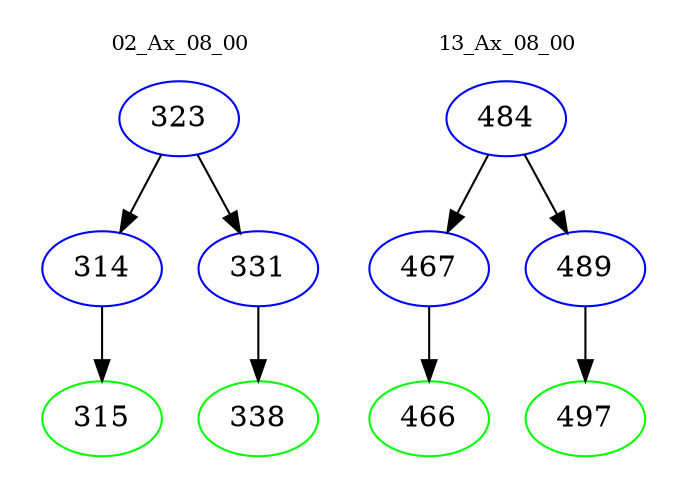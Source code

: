 digraph{
subgraph cluster_0 {
color = white
label = "02_Ax_08_00";
fontsize=10;
T0_323 [label="323", color="blue"]
T0_323 -> T0_314 [color="black"]
T0_314 [label="314", color="blue"]
T0_314 -> T0_315 [color="black"]
T0_315 [label="315", color="green"]
T0_323 -> T0_331 [color="black"]
T0_331 [label="331", color="blue"]
T0_331 -> T0_338 [color="black"]
T0_338 [label="338", color="green"]
}
subgraph cluster_1 {
color = white
label = "13_Ax_08_00";
fontsize=10;
T1_484 [label="484", color="blue"]
T1_484 -> T1_467 [color="black"]
T1_467 [label="467", color="blue"]
T1_467 -> T1_466 [color="black"]
T1_466 [label="466", color="green"]
T1_484 -> T1_489 [color="black"]
T1_489 [label="489", color="blue"]
T1_489 -> T1_497 [color="black"]
T1_497 [label="497", color="green"]
}
}
